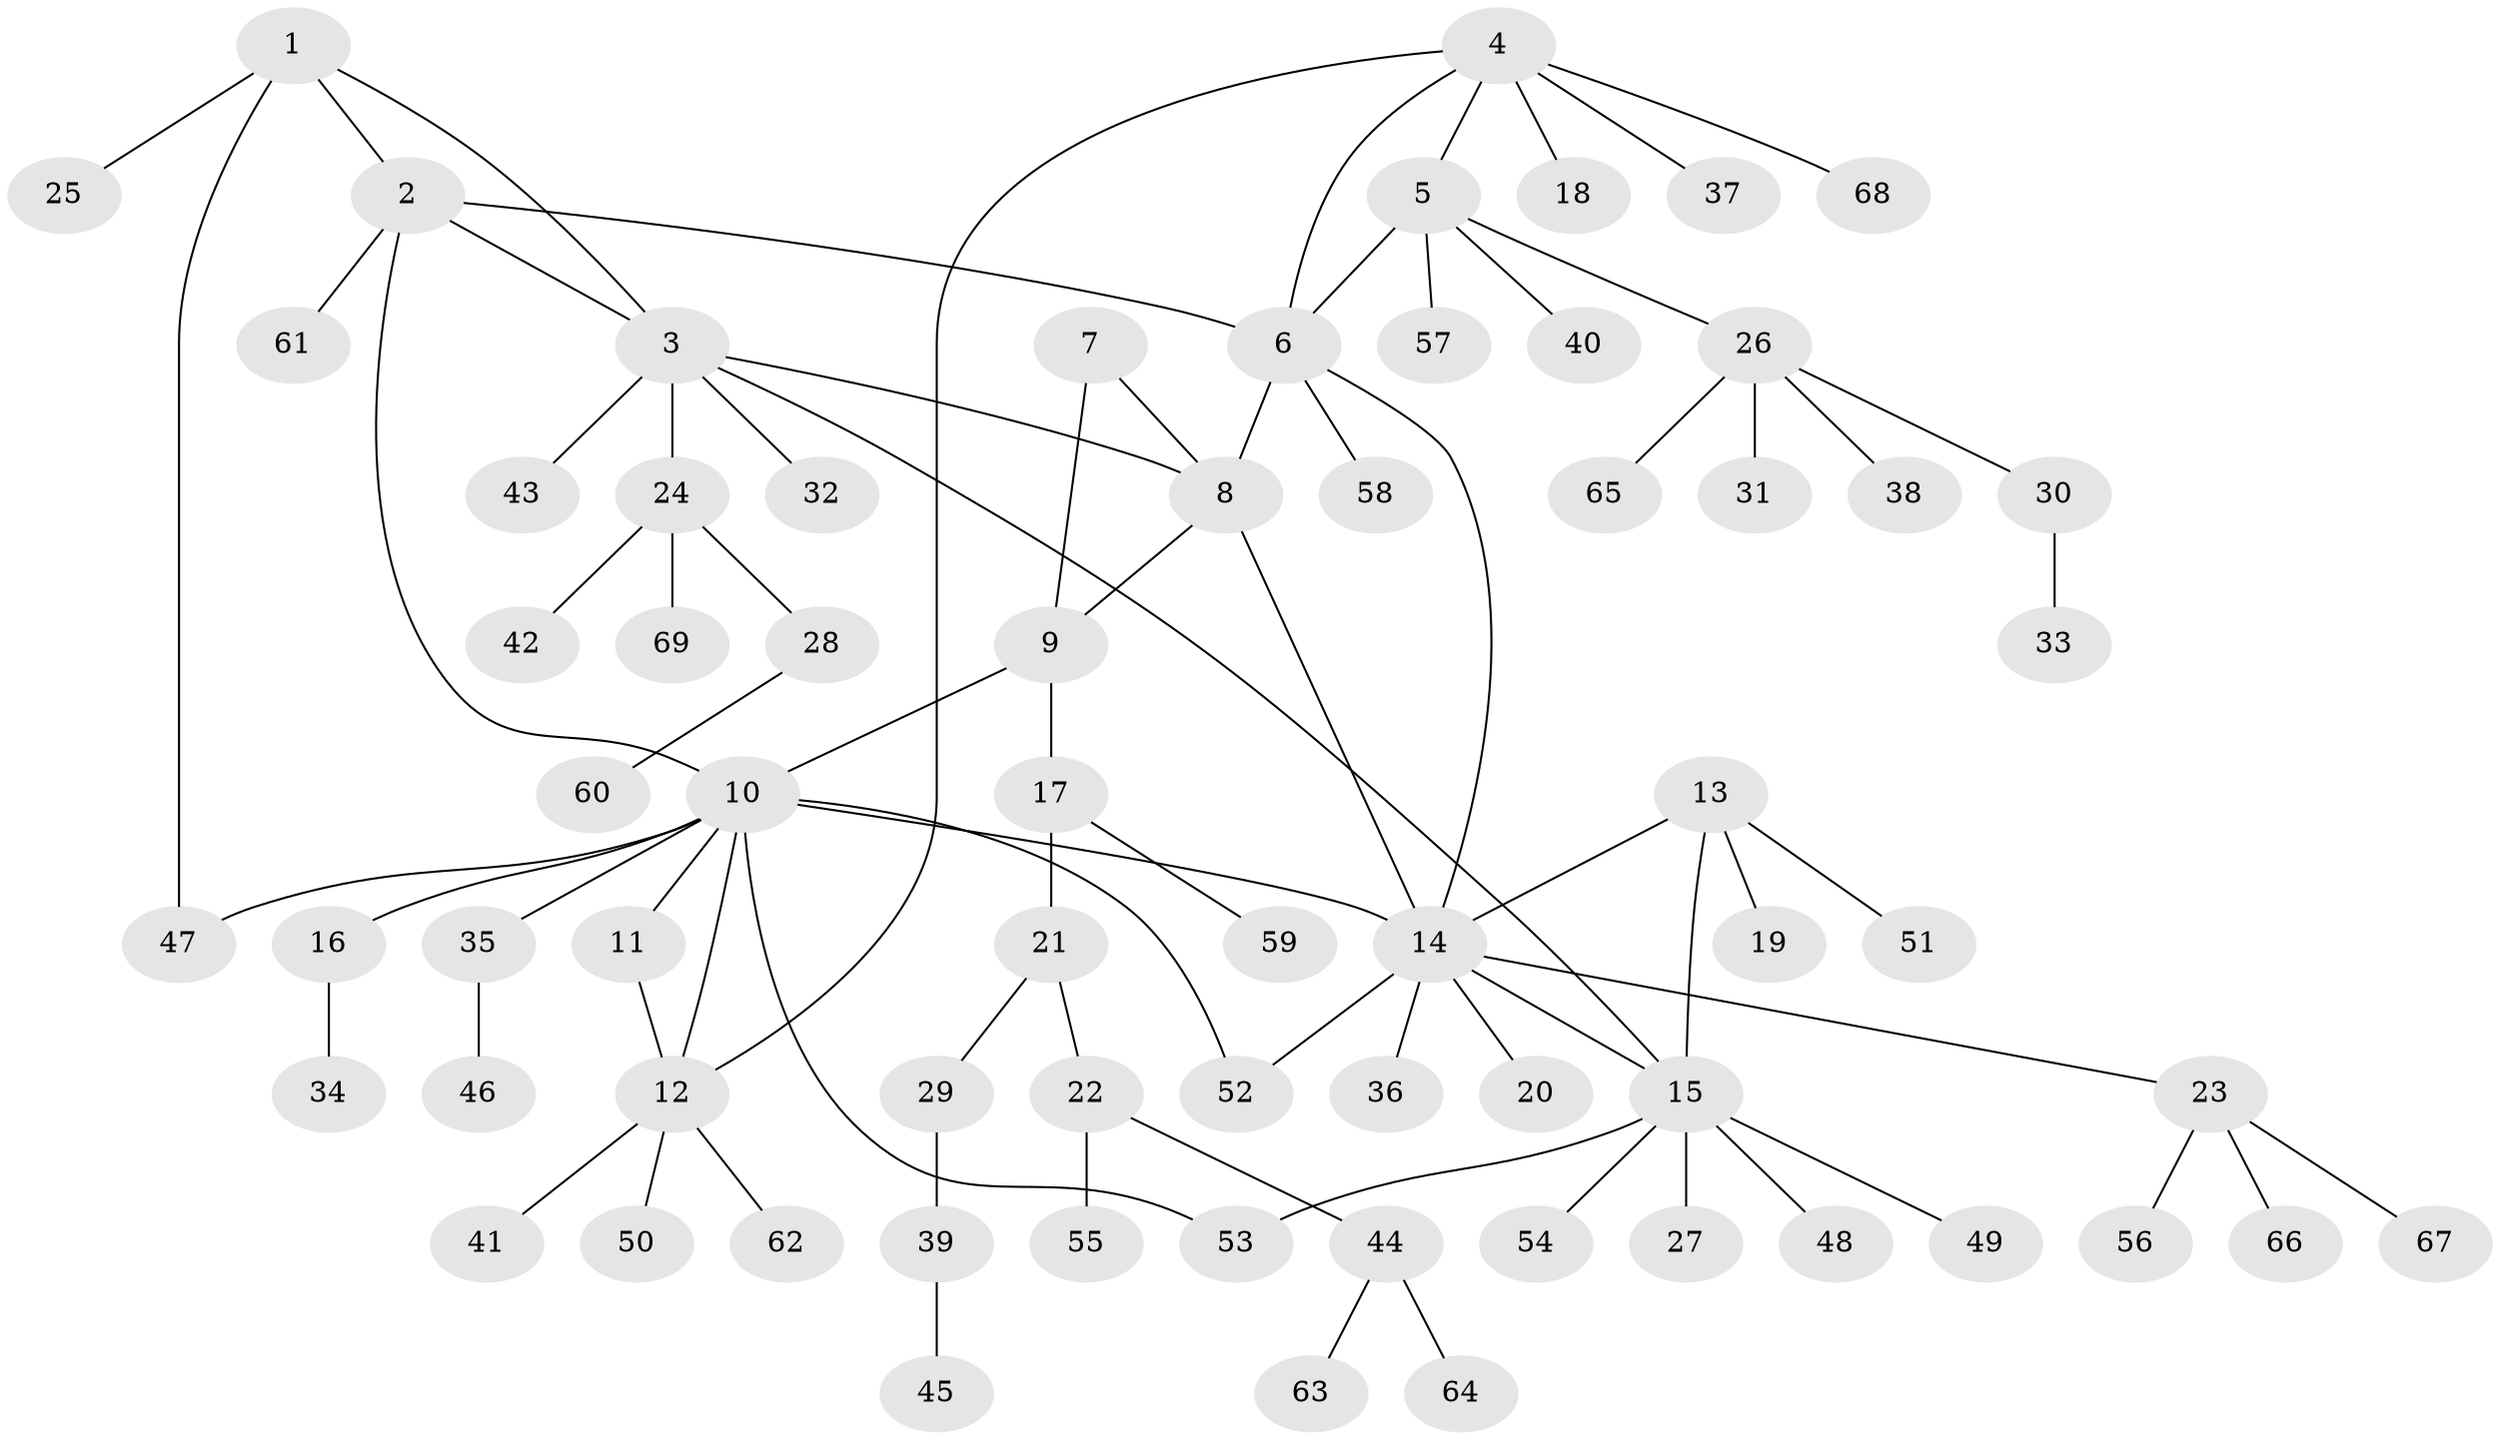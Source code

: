 // Generated by graph-tools (version 1.1) at 2025/15/03/09/25 04:15:49]
// undirected, 69 vertices, 82 edges
graph export_dot {
graph [start="1"]
  node [color=gray90,style=filled];
  1;
  2;
  3;
  4;
  5;
  6;
  7;
  8;
  9;
  10;
  11;
  12;
  13;
  14;
  15;
  16;
  17;
  18;
  19;
  20;
  21;
  22;
  23;
  24;
  25;
  26;
  27;
  28;
  29;
  30;
  31;
  32;
  33;
  34;
  35;
  36;
  37;
  38;
  39;
  40;
  41;
  42;
  43;
  44;
  45;
  46;
  47;
  48;
  49;
  50;
  51;
  52;
  53;
  54;
  55;
  56;
  57;
  58;
  59;
  60;
  61;
  62;
  63;
  64;
  65;
  66;
  67;
  68;
  69;
  1 -- 2;
  1 -- 3;
  1 -- 25;
  1 -- 47;
  2 -- 3;
  2 -- 6;
  2 -- 10;
  2 -- 61;
  3 -- 8;
  3 -- 15;
  3 -- 24;
  3 -- 32;
  3 -- 43;
  4 -- 5;
  4 -- 6;
  4 -- 12;
  4 -- 18;
  4 -- 37;
  4 -- 68;
  5 -- 6;
  5 -- 26;
  5 -- 40;
  5 -- 57;
  6 -- 8;
  6 -- 14;
  6 -- 58;
  7 -- 8;
  7 -- 9;
  8 -- 9;
  8 -- 14;
  9 -- 10;
  9 -- 17;
  10 -- 11;
  10 -- 12;
  10 -- 14;
  10 -- 16;
  10 -- 35;
  10 -- 47;
  10 -- 52;
  10 -- 53;
  11 -- 12;
  12 -- 41;
  12 -- 50;
  12 -- 62;
  13 -- 14;
  13 -- 15;
  13 -- 19;
  13 -- 51;
  14 -- 15;
  14 -- 20;
  14 -- 23;
  14 -- 36;
  14 -- 52;
  15 -- 27;
  15 -- 48;
  15 -- 49;
  15 -- 53;
  15 -- 54;
  16 -- 34;
  17 -- 21;
  17 -- 59;
  21 -- 22;
  21 -- 29;
  22 -- 44;
  22 -- 55;
  23 -- 56;
  23 -- 66;
  23 -- 67;
  24 -- 28;
  24 -- 42;
  24 -- 69;
  26 -- 30;
  26 -- 31;
  26 -- 38;
  26 -- 65;
  28 -- 60;
  29 -- 39;
  30 -- 33;
  35 -- 46;
  39 -- 45;
  44 -- 63;
  44 -- 64;
}
